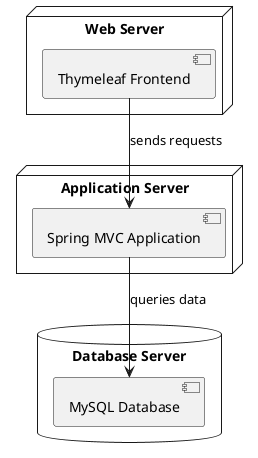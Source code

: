 @startuml
node "Web Server" {
    [Thymeleaf Frontend] as Frontend
}

node "Application Server" {
    [Spring MVC Application] as Application
}

database "Database Server" {
    [MySQL Database] as Database
}

Frontend --> Application : sends requests
Application --> Database : queries data
@enduml